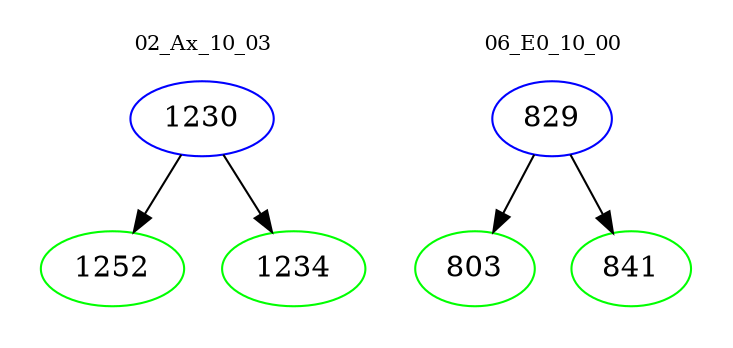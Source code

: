 digraph{
subgraph cluster_0 {
color = white
label = "02_Ax_10_03";
fontsize=10;
T0_1230 [label="1230", color="blue"]
T0_1230 -> T0_1252 [color="black"]
T0_1252 [label="1252", color="green"]
T0_1230 -> T0_1234 [color="black"]
T0_1234 [label="1234", color="green"]
}
subgraph cluster_1 {
color = white
label = "06_E0_10_00";
fontsize=10;
T1_829 [label="829", color="blue"]
T1_829 -> T1_803 [color="black"]
T1_803 [label="803", color="green"]
T1_829 -> T1_841 [color="black"]
T1_841 [label="841", color="green"]
}
}
